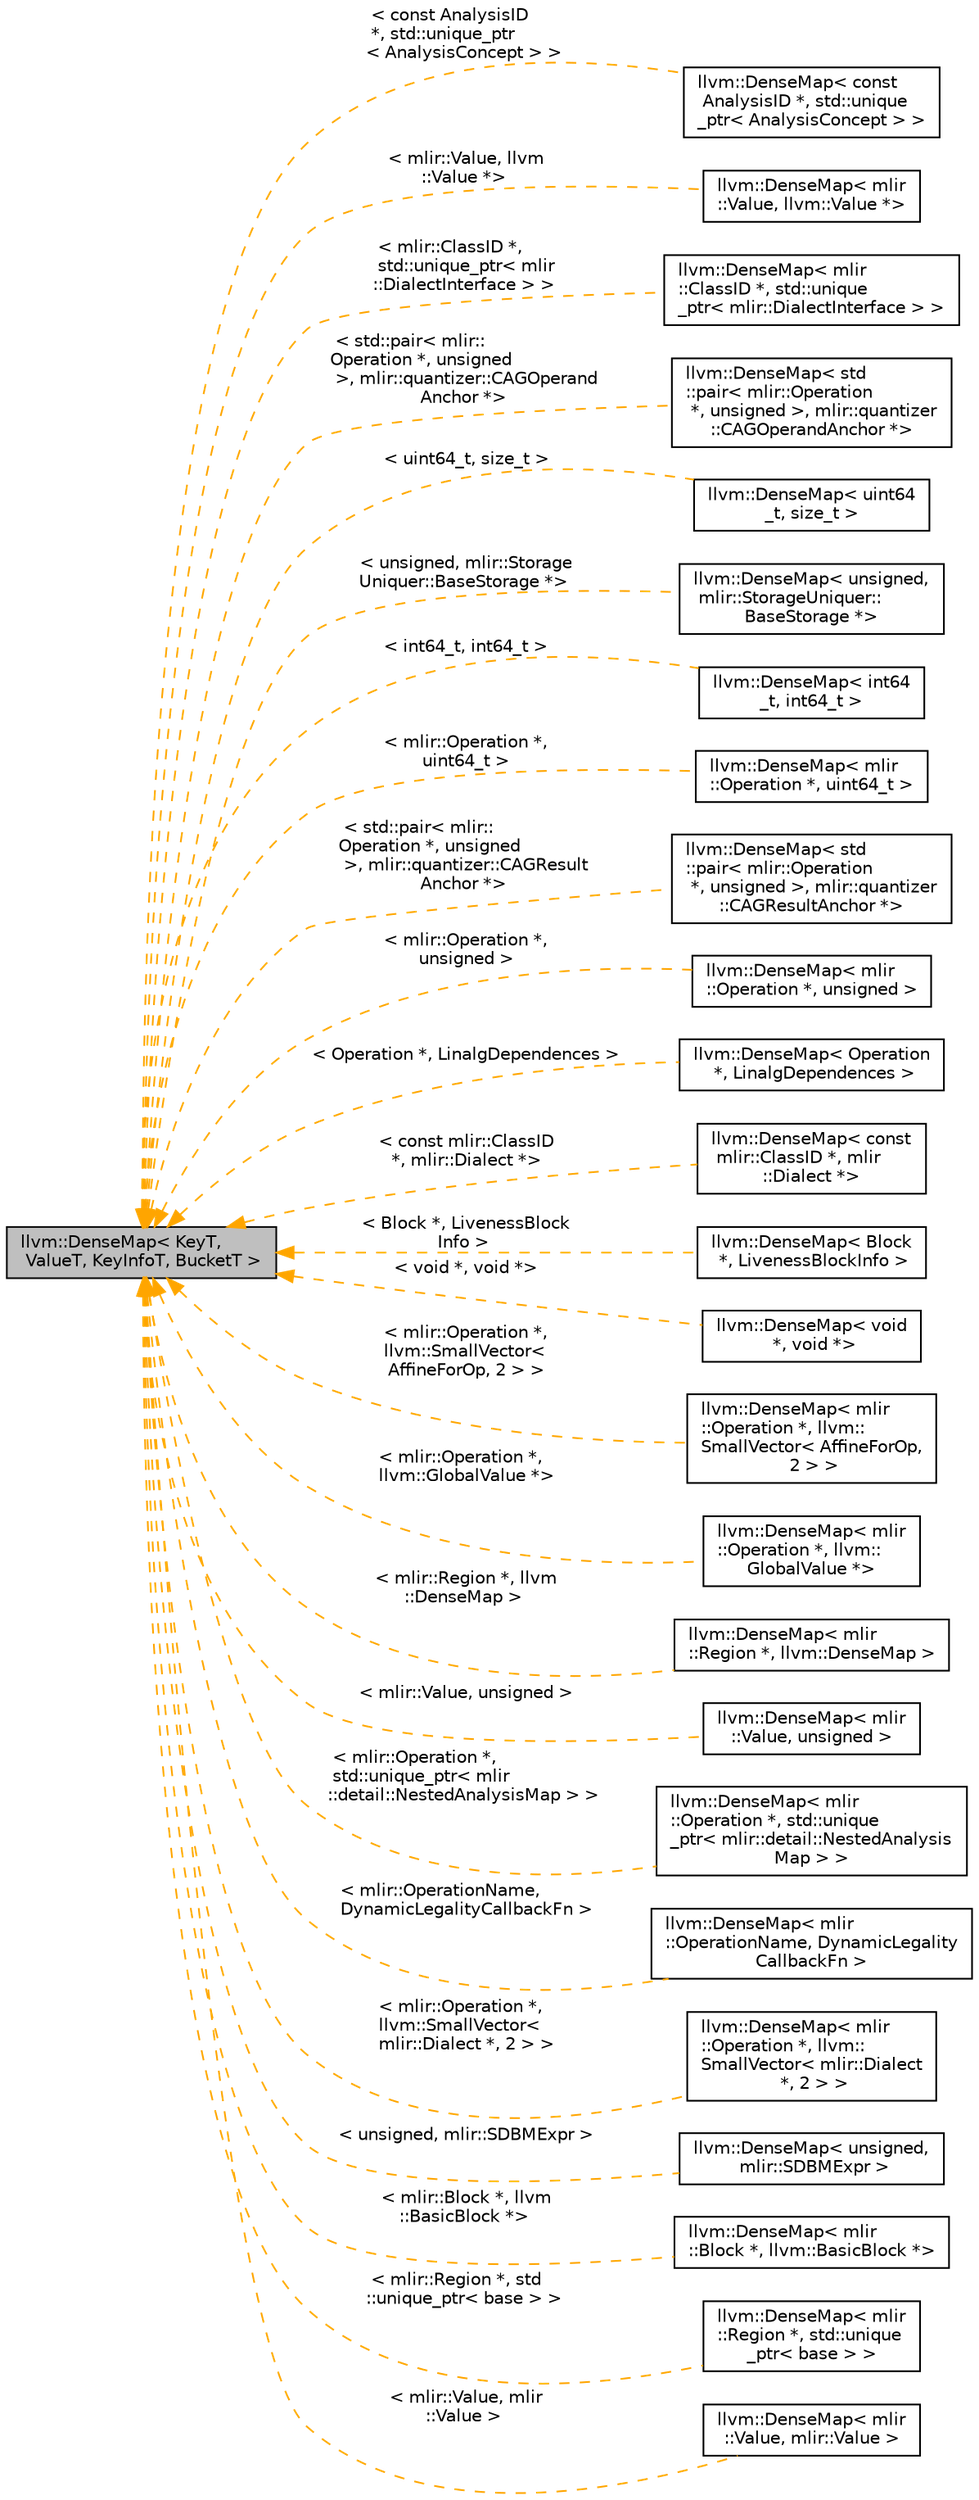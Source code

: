 digraph "llvm::DenseMap&lt; KeyT, ValueT, KeyInfoT, BucketT &gt;"
{
  bgcolor="transparent";
  edge [fontname="Helvetica",fontsize="10",labelfontname="Helvetica",labelfontsize="10"];
  node [fontname="Helvetica",fontsize="10",shape=record];
  rankdir="LR";
  Node0 [label="llvm::DenseMap\< KeyT,\l ValueT, KeyInfoT, BucketT \>",height=0.2,width=0.4,color="black", fillcolor="grey75", style="filled", fontcolor="black"];
  Node0 -> Node1 [dir="back",color="orange",fontsize="10",style="dashed",label=" \< const AnalysisID\l *, std::unique_ptr\l\< AnalysisConcept \> \>" ,fontname="Helvetica"];
  Node1 [label="llvm::DenseMap\< const\l AnalysisID *, std::unique\l_ptr\< AnalysisConcept \> \>",height=0.2,width=0.4,color="black",URL="$classllvm_1_1DenseMap.html"];
  Node0 -> Node2 [dir="back",color="orange",fontsize="10",style="dashed",label=" \< mlir::Value, llvm\l::Value *\>" ,fontname="Helvetica"];
  Node2 [label="llvm::DenseMap\< mlir\l::Value, llvm::Value *\>",height=0.2,width=0.4,color="black",URL="$classllvm_1_1DenseMap.html"];
  Node0 -> Node3 [dir="back",color="orange",fontsize="10",style="dashed",label=" \< mlir::ClassID *,\l std::unique_ptr\< mlir\l::DialectInterface \> \>" ,fontname="Helvetica"];
  Node3 [label="llvm::DenseMap\< mlir\l::ClassID *, std::unique\l_ptr\< mlir::DialectInterface \> \>",height=0.2,width=0.4,color="black",URL="$classllvm_1_1DenseMap.html"];
  Node0 -> Node4 [dir="back",color="orange",fontsize="10",style="dashed",label=" \< std::pair\< mlir::\lOperation *, unsigned\l \>, mlir::quantizer::CAGOperand\lAnchor *\>" ,fontname="Helvetica"];
  Node4 [label="llvm::DenseMap\< std\l::pair\< mlir::Operation\l *, unsigned \>, mlir::quantizer\l::CAGOperandAnchor *\>",height=0.2,width=0.4,color="black",URL="$classllvm_1_1DenseMap.html"];
  Node0 -> Node5 [dir="back",color="orange",fontsize="10",style="dashed",label=" \< uint64_t, size_t \>" ,fontname="Helvetica"];
  Node5 [label="llvm::DenseMap\< uint64\l_t, size_t \>",height=0.2,width=0.4,color="black",URL="$classllvm_1_1DenseMap.html"];
  Node0 -> Node6 [dir="back",color="orange",fontsize="10",style="dashed",label=" \< unsigned, mlir::Storage\lUniquer::BaseStorage *\>" ,fontname="Helvetica"];
  Node6 [label="llvm::DenseMap\< unsigned,\l mlir::StorageUniquer::\lBaseStorage *\>",height=0.2,width=0.4,color="black",URL="$classllvm_1_1DenseMap.html"];
  Node0 -> Node7 [dir="back",color="orange",fontsize="10",style="dashed",label=" \< int64_t, int64_t \>" ,fontname="Helvetica"];
  Node7 [label="llvm::DenseMap\< int64\l_t, int64_t \>",height=0.2,width=0.4,color="black",URL="$classllvm_1_1DenseMap.html"];
  Node0 -> Node8 [dir="back",color="orange",fontsize="10",style="dashed",label=" \< mlir::Operation *,\l uint64_t \>" ,fontname="Helvetica"];
  Node8 [label="llvm::DenseMap\< mlir\l::Operation *, uint64_t \>",height=0.2,width=0.4,color="black",URL="$classllvm_1_1DenseMap.html"];
  Node0 -> Node9 [dir="back",color="orange",fontsize="10",style="dashed",label=" \< std::pair\< mlir::\lOperation *, unsigned\l \>, mlir::quantizer::CAGResult\lAnchor *\>" ,fontname="Helvetica"];
  Node9 [label="llvm::DenseMap\< std\l::pair\< mlir::Operation\l *, unsigned \>, mlir::quantizer\l::CAGResultAnchor *\>",height=0.2,width=0.4,color="black",URL="$classllvm_1_1DenseMap.html"];
  Node0 -> Node10 [dir="back",color="orange",fontsize="10",style="dashed",label=" \< mlir::Operation *,\l unsigned \>" ,fontname="Helvetica"];
  Node10 [label="llvm::DenseMap\< mlir\l::Operation *, unsigned \>",height=0.2,width=0.4,color="black",URL="$classllvm_1_1DenseMap.html"];
  Node0 -> Node11 [dir="back",color="orange",fontsize="10",style="dashed",label=" \< Operation *, LinalgDependences \>" ,fontname="Helvetica"];
  Node11 [label="llvm::DenseMap\< Operation\l *, LinalgDependences \>",height=0.2,width=0.4,color="black",URL="$classllvm_1_1DenseMap.html"];
  Node0 -> Node12 [dir="back",color="orange",fontsize="10",style="dashed",label=" \< const mlir::ClassID\l *, mlir::Dialect *\>" ,fontname="Helvetica"];
  Node12 [label="llvm::DenseMap\< const\l mlir::ClassID *, mlir\l::Dialect *\>",height=0.2,width=0.4,color="black",URL="$classllvm_1_1DenseMap.html"];
  Node0 -> Node13 [dir="back",color="orange",fontsize="10",style="dashed",label=" \< Block *, LivenessBlock\lInfo \>" ,fontname="Helvetica"];
  Node13 [label="llvm::DenseMap\< Block\l *, LivenessBlockInfo \>",height=0.2,width=0.4,color="black",URL="$classllvm_1_1DenseMap.html"];
  Node0 -> Node14 [dir="back",color="orange",fontsize="10",style="dashed",label=" \< void *, void *\>" ,fontname="Helvetica"];
  Node14 [label="llvm::DenseMap\< void\l *, void *\>",height=0.2,width=0.4,color="black",URL="$classllvm_1_1DenseMap.html"];
  Node0 -> Node15 [dir="back",color="orange",fontsize="10",style="dashed",label=" \< mlir::Operation *,\l llvm::SmallVector\<\l AffineForOp, 2 \> \>" ,fontname="Helvetica"];
  Node15 [label="llvm::DenseMap\< mlir\l::Operation *, llvm::\lSmallVector\< AffineForOp,\l 2 \> \>",height=0.2,width=0.4,color="black",URL="$classllvm_1_1DenseMap.html"];
  Node0 -> Node16 [dir="back",color="orange",fontsize="10",style="dashed",label=" \< mlir::Operation *,\l llvm::GlobalValue *\>" ,fontname="Helvetica"];
  Node16 [label="llvm::DenseMap\< mlir\l::Operation *, llvm::\lGlobalValue *\>",height=0.2,width=0.4,color="black",URL="$classllvm_1_1DenseMap.html"];
  Node0 -> Node17 [dir="back",color="orange",fontsize="10",style="dashed",label=" \< mlir::Region *, llvm\l::DenseMap \>" ,fontname="Helvetica"];
  Node17 [label="llvm::DenseMap\< mlir\l::Region *, llvm::DenseMap \>",height=0.2,width=0.4,color="black",URL="$classllvm_1_1DenseMap.html"];
  Node0 -> Node18 [dir="back",color="orange",fontsize="10",style="dashed",label=" \< mlir::Value, unsigned \>" ,fontname="Helvetica"];
  Node18 [label="llvm::DenseMap\< mlir\l::Value, unsigned \>",height=0.2,width=0.4,color="black",URL="$classllvm_1_1DenseMap.html"];
  Node0 -> Node19 [dir="back",color="orange",fontsize="10",style="dashed",label=" \< mlir::Operation *,\l std::unique_ptr\< mlir\l::detail::NestedAnalysisMap \> \>" ,fontname="Helvetica"];
  Node19 [label="llvm::DenseMap\< mlir\l::Operation *, std::unique\l_ptr\< mlir::detail::NestedAnalysis\lMap \> \>",height=0.2,width=0.4,color="black",URL="$classllvm_1_1DenseMap.html"];
  Node0 -> Node20 [dir="back",color="orange",fontsize="10",style="dashed",label=" \< mlir::OperationName,\l DynamicLegalityCallbackFn \>" ,fontname="Helvetica"];
  Node20 [label="llvm::DenseMap\< mlir\l::OperationName, DynamicLegality\lCallbackFn \>",height=0.2,width=0.4,color="black",URL="$classllvm_1_1DenseMap.html"];
  Node0 -> Node21 [dir="back",color="orange",fontsize="10",style="dashed",label=" \< mlir::Operation *,\l llvm::SmallVector\<\l mlir::Dialect *, 2 \> \>" ,fontname="Helvetica"];
  Node21 [label="llvm::DenseMap\< mlir\l::Operation *, llvm::\lSmallVector\< mlir::Dialect\l *, 2 \> \>",height=0.2,width=0.4,color="black",URL="$classllvm_1_1DenseMap.html"];
  Node0 -> Node22 [dir="back",color="orange",fontsize="10",style="dashed",label=" \< unsigned, mlir::SDBMExpr \>" ,fontname="Helvetica"];
  Node22 [label="llvm::DenseMap\< unsigned,\l mlir::SDBMExpr \>",height=0.2,width=0.4,color="black",URL="$classllvm_1_1DenseMap.html"];
  Node0 -> Node23 [dir="back",color="orange",fontsize="10",style="dashed",label=" \< mlir::Block *, llvm\l::BasicBlock *\>" ,fontname="Helvetica"];
  Node23 [label="llvm::DenseMap\< mlir\l::Block *, llvm::BasicBlock *\>",height=0.2,width=0.4,color="black",URL="$classllvm_1_1DenseMap.html"];
  Node0 -> Node24 [dir="back",color="orange",fontsize="10",style="dashed",label=" \< mlir::Region *, std\l::unique_ptr\< base \> \>" ,fontname="Helvetica"];
  Node24 [label="llvm::DenseMap\< mlir\l::Region *, std::unique\l_ptr\< base \> \>",height=0.2,width=0.4,color="black",URL="$classllvm_1_1DenseMap.html"];
  Node0 -> Node25 [dir="back",color="orange",fontsize="10",style="dashed",label=" \< mlir::Value, mlir\l::Value \>" ,fontname="Helvetica"];
  Node25 [label="llvm::DenseMap\< mlir\l::Value, mlir::Value \>",height=0.2,width=0.4,color="black",URL="$classllvm_1_1DenseMap.html"];
}
